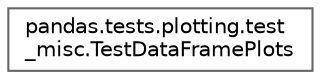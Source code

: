 digraph "Graphical Class Hierarchy"
{
 // LATEX_PDF_SIZE
  bgcolor="transparent";
  edge [fontname=Helvetica,fontsize=10,labelfontname=Helvetica,labelfontsize=10];
  node [fontname=Helvetica,fontsize=10,shape=box,height=0.2,width=0.4];
  rankdir="LR";
  Node0 [id="Node000000",label="pandas.tests.plotting.test\l_misc.TestDataFramePlots",height=0.2,width=0.4,color="grey40", fillcolor="white", style="filled",URL="$d4/d71/classpandas_1_1tests_1_1plotting_1_1test__misc_1_1TestDataFramePlots.html",tooltip=" "];
}
